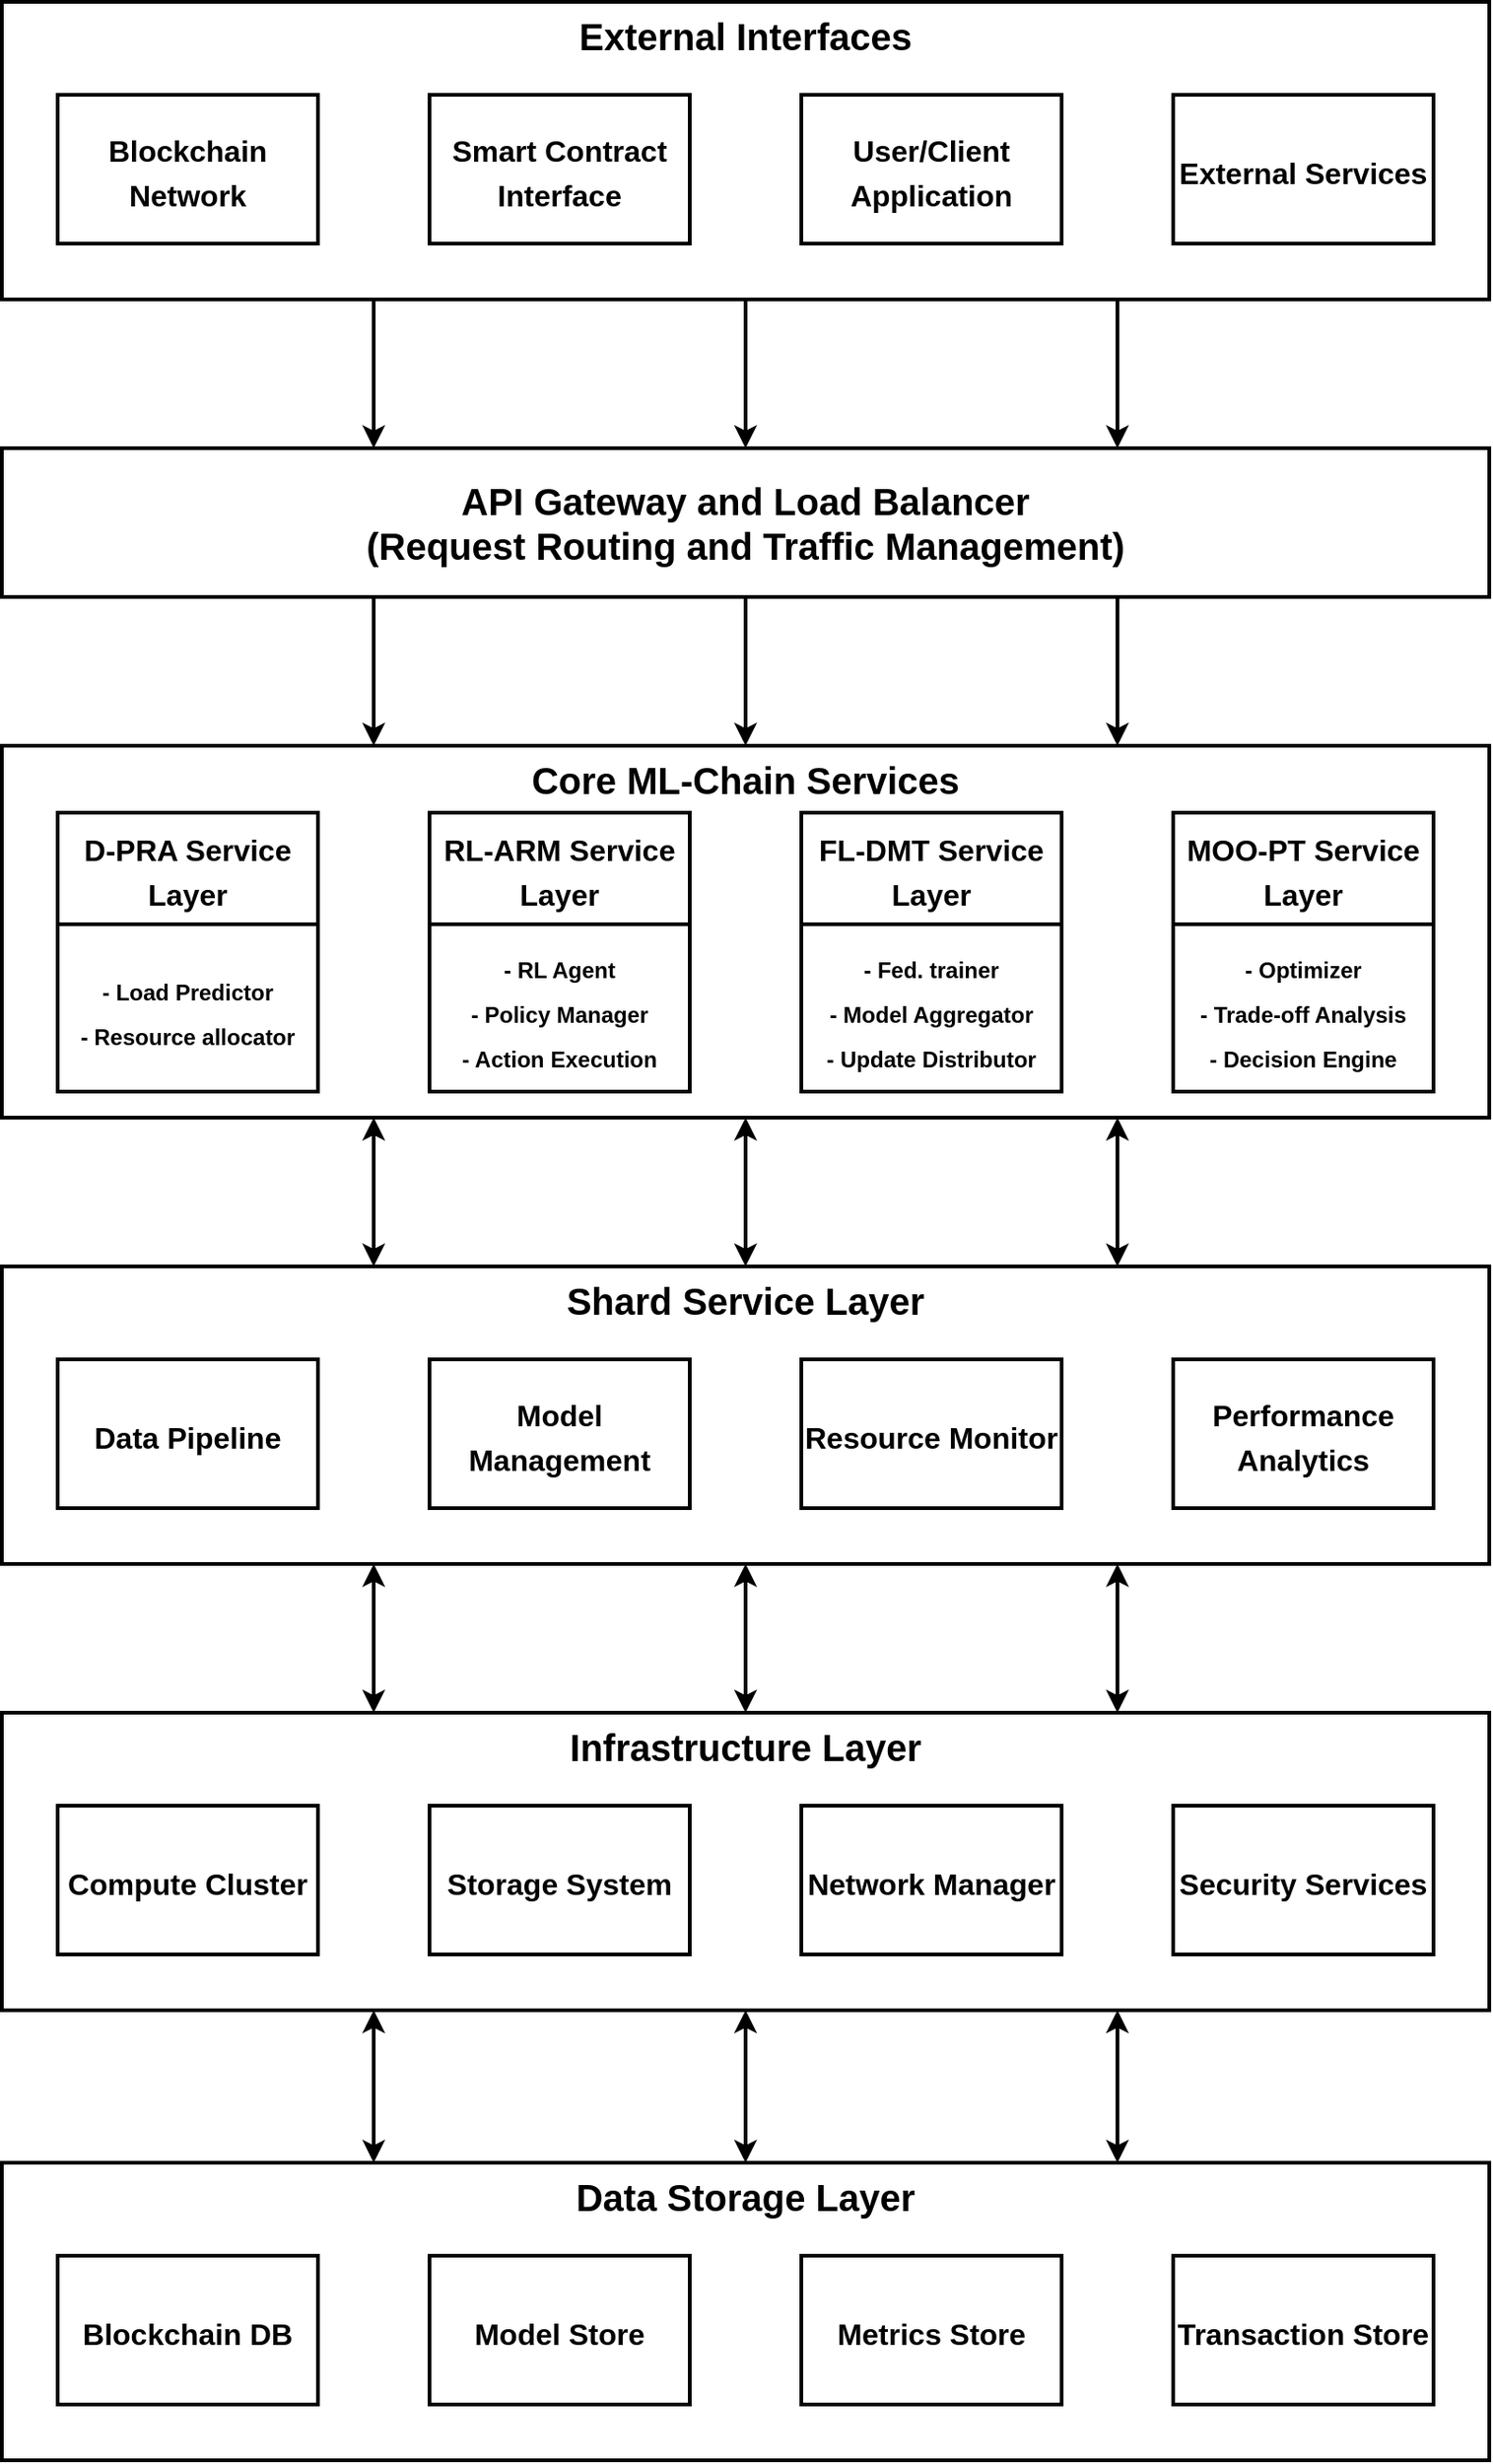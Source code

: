 <mxfile version="26.0.13">
  <diagram name="Page-1" id="UYFjqTbqg0fuEyXa1Zaf">
    <mxGraphModel dx="2004" dy="1062" grid="1" gridSize="10" guides="1" tooltips="1" connect="1" arrows="1" fold="1" page="1" pageScale="1" pageWidth="827" pageHeight="1169" math="0" shadow="0">
      <root>
        <mxCell id="0" />
        <mxCell id="1" parent="0" />
        <mxCell id="T6drmKnqL6TJFt0mdkRS-11" style="edgeStyle=orthogonalEdgeStyle;rounded=0;orthogonalLoop=1;jettySize=auto;html=1;exitX=0.5;exitY=1;exitDx=0;exitDy=0;strokeWidth=2;" edge="1" parent="1" source="T6drmKnqL6TJFt0mdkRS-1" target="T6drmKnqL6TJFt0mdkRS-10">
          <mxGeometry relative="1" as="geometry" />
        </mxCell>
        <mxCell id="T6drmKnqL6TJFt0mdkRS-12" style="edgeStyle=orthogonalEdgeStyle;rounded=0;orthogonalLoop=1;jettySize=auto;html=1;exitX=0.75;exitY=1;exitDx=0;exitDy=0;entryX=0.75;entryY=0;entryDx=0;entryDy=0;strokeWidth=2;" edge="1" parent="1" source="T6drmKnqL6TJFt0mdkRS-1" target="T6drmKnqL6TJFt0mdkRS-10">
          <mxGeometry relative="1" as="geometry" />
        </mxCell>
        <mxCell id="T6drmKnqL6TJFt0mdkRS-13" style="edgeStyle=orthogonalEdgeStyle;rounded=0;orthogonalLoop=1;jettySize=auto;html=1;exitX=0.25;exitY=1;exitDx=0;exitDy=0;entryX=0.25;entryY=0;entryDx=0;entryDy=0;strokeWidth=2;" edge="1" parent="1" source="T6drmKnqL6TJFt0mdkRS-1" target="T6drmKnqL6TJFt0mdkRS-10">
          <mxGeometry relative="1" as="geometry" />
        </mxCell>
        <mxCell id="T6drmKnqL6TJFt0mdkRS-1" value="External Interfaces" style="rounded=0;whiteSpace=wrap;html=1;fontSize=20;fontStyle=1;verticalAlign=top;strokeWidth=2;labelBorderColor=none;textShadow=0;glass=0;shadow=0;" vertex="1" parent="1">
          <mxGeometry x="14" y="40" width="800" height="160" as="geometry" />
        </mxCell>
        <mxCell id="T6drmKnqL6TJFt0mdkRS-2" value="&lt;font style=&quot;font-size: 16px;&quot;&gt;Blockchain Network&lt;/font&gt;" style="rounded=0;whiteSpace=wrap;html=1;fontSize=20;fontStyle=1;shadow=0;glass=0;strokeWidth=2;" vertex="1" parent="1">
          <mxGeometry x="44" y="90" width="140" height="80" as="geometry" />
        </mxCell>
        <mxCell id="T6drmKnqL6TJFt0mdkRS-7" value="&lt;font style=&quot;font-size: 16px;&quot;&gt;Smart Contract Interface&lt;/font&gt;" style="rounded=0;whiteSpace=wrap;html=1;fontSize=20;fontStyle=1;shadow=0;glass=0;strokeWidth=2;" vertex="1" parent="1">
          <mxGeometry x="244" y="90" width="140" height="80" as="geometry" />
        </mxCell>
        <mxCell id="T6drmKnqL6TJFt0mdkRS-8" value="&lt;font style=&quot;font-size: 16px;&quot;&gt;User/Client Application&lt;/font&gt;" style="rounded=0;whiteSpace=wrap;html=1;fontSize=20;fontStyle=1;shadow=0;glass=0;strokeWidth=2;" vertex="1" parent="1">
          <mxGeometry x="444" y="90" width="140" height="80" as="geometry" />
        </mxCell>
        <mxCell id="T6drmKnqL6TJFt0mdkRS-9" value="&lt;font style=&quot;font-size: 16px;&quot;&gt;External Services&lt;/font&gt;" style="rounded=0;whiteSpace=wrap;html=1;fontSize=20;fontStyle=1;shadow=0;glass=0;strokeWidth=2;" vertex="1" parent="1">
          <mxGeometry x="644" y="90" width="140" height="80" as="geometry" />
        </mxCell>
        <mxCell id="T6drmKnqL6TJFt0mdkRS-15" style="edgeStyle=orthogonalEdgeStyle;rounded=0;orthogonalLoop=1;jettySize=auto;html=1;exitX=0.25;exitY=1;exitDx=0;exitDy=0;entryX=0.25;entryY=0;entryDx=0;entryDy=0;strokeWidth=2;" edge="1" parent="1" source="T6drmKnqL6TJFt0mdkRS-10" target="T6drmKnqL6TJFt0mdkRS-14">
          <mxGeometry relative="1" as="geometry" />
        </mxCell>
        <mxCell id="T6drmKnqL6TJFt0mdkRS-16" style="edgeStyle=orthogonalEdgeStyle;rounded=0;orthogonalLoop=1;jettySize=auto;html=1;exitX=0.5;exitY=1;exitDx=0;exitDy=0;entryX=0.5;entryY=0;entryDx=0;entryDy=0;strokeWidth=2;" edge="1" parent="1" source="T6drmKnqL6TJFt0mdkRS-10" target="T6drmKnqL6TJFt0mdkRS-14">
          <mxGeometry relative="1" as="geometry" />
        </mxCell>
        <mxCell id="T6drmKnqL6TJFt0mdkRS-17" style="edgeStyle=orthogonalEdgeStyle;rounded=0;orthogonalLoop=1;jettySize=auto;html=1;exitX=0.75;exitY=1;exitDx=0;exitDy=0;entryX=0.75;entryY=0;entryDx=0;entryDy=0;strokeWidth=2;" edge="1" parent="1" source="T6drmKnqL6TJFt0mdkRS-10" target="T6drmKnqL6TJFt0mdkRS-14">
          <mxGeometry relative="1" as="geometry" />
        </mxCell>
        <mxCell id="T6drmKnqL6TJFt0mdkRS-10" value="API Gateway and Load Balancer&lt;br&gt;(Request Routing and Traffic Management)" style="rounded=0;whiteSpace=wrap;html=1;fontSize=20;fontStyle=1;verticalAlign=middle;strokeWidth=2;labelPosition=center;verticalLabelPosition=middle;align=center;labelBackgroundColor=none;labelBorderColor=none;textShadow=0;" vertex="1" parent="1">
          <mxGeometry x="14" y="280" width="800" height="80" as="geometry" />
        </mxCell>
        <mxCell id="T6drmKnqL6TJFt0mdkRS-71" style="edgeStyle=orthogonalEdgeStyle;rounded=0;orthogonalLoop=1;jettySize=auto;html=1;exitX=0.25;exitY=1;exitDx=0;exitDy=0;entryX=0.25;entryY=0;entryDx=0;entryDy=0;strokeWidth=2;startArrow=classic;startFill=1;" edge="1" parent="1" source="T6drmKnqL6TJFt0mdkRS-14" target="T6drmKnqL6TJFt0mdkRS-55">
          <mxGeometry relative="1" as="geometry" />
        </mxCell>
        <mxCell id="T6drmKnqL6TJFt0mdkRS-72" style="edgeStyle=orthogonalEdgeStyle;rounded=0;orthogonalLoop=1;jettySize=auto;html=1;exitX=0.5;exitY=1;exitDx=0;exitDy=0;entryX=0.5;entryY=0;entryDx=0;entryDy=0;strokeWidth=2;startArrow=classic;startFill=1;" edge="1" parent="1" source="T6drmKnqL6TJFt0mdkRS-14" target="T6drmKnqL6TJFt0mdkRS-55">
          <mxGeometry relative="1" as="geometry" />
        </mxCell>
        <mxCell id="T6drmKnqL6TJFt0mdkRS-73" style="edgeStyle=orthogonalEdgeStyle;rounded=0;orthogonalLoop=1;jettySize=auto;html=1;exitX=0.75;exitY=1;exitDx=0;exitDy=0;entryX=0.75;entryY=0;entryDx=0;entryDy=0;strokeWidth=2;startArrow=classic;startFill=1;" edge="1" parent="1" source="T6drmKnqL6TJFt0mdkRS-14" target="T6drmKnqL6TJFt0mdkRS-55">
          <mxGeometry relative="1" as="geometry" />
        </mxCell>
        <mxCell id="T6drmKnqL6TJFt0mdkRS-14" value="Core ML-Chain Services" style="rounded=0;whiteSpace=wrap;html=1;fontSize=20;fontStyle=1;verticalAlign=top;strokeWidth=2;labelPosition=center;verticalLabelPosition=middle;align=center;labelBackgroundColor=none;labelBorderColor=none;textShadow=0;" vertex="1" parent="1">
          <mxGeometry x="14" y="440" width="800" height="200" as="geometry" />
        </mxCell>
        <mxCell id="T6drmKnqL6TJFt0mdkRS-44" value="&lt;font style=&quot;font-size: 16px;&quot;&gt;D-PRA Service Layer&lt;/font&gt;" style="rounded=0;whiteSpace=wrap;html=1;fontSize=20;fontStyle=1;shadow=0;glass=0;strokeWidth=2;verticalAlign=middle;" vertex="1" parent="1">
          <mxGeometry x="44" y="476" width="140" height="60" as="geometry" />
        </mxCell>
        <mxCell id="T6drmKnqL6TJFt0mdkRS-45" value="&lt;font style=&quot;font-size: 16px;&quot;&gt;RL-ARM Service Layer&lt;/font&gt;" style="rounded=0;whiteSpace=wrap;html=1;fontSize=20;fontStyle=1;shadow=0;glass=0;strokeWidth=2;verticalAlign=middle;" vertex="1" parent="1">
          <mxGeometry x="244" y="476" width="140" height="60" as="geometry" />
        </mxCell>
        <mxCell id="T6drmKnqL6TJFt0mdkRS-46" value="&lt;font style=&quot;font-size: 16px;&quot;&gt;FL-DMT Service Layer&lt;/font&gt;" style="rounded=0;whiteSpace=wrap;html=1;fontSize=20;fontStyle=1;shadow=0;glass=0;strokeWidth=2;verticalAlign=middle;" vertex="1" parent="1">
          <mxGeometry x="444" y="476" width="140" height="60" as="geometry" />
        </mxCell>
        <mxCell id="T6drmKnqL6TJFt0mdkRS-47" value="&lt;font style=&quot;font-size: 16px;&quot;&gt;MOO-PT Service Layer&lt;/font&gt;" style="rounded=0;whiteSpace=wrap;html=1;fontSize=20;fontStyle=1;shadow=0;glass=0;strokeWidth=2;verticalAlign=middle;" vertex="1" parent="1">
          <mxGeometry x="644" y="476" width="140" height="60" as="geometry" />
        </mxCell>
        <mxCell id="T6drmKnqL6TJFt0mdkRS-49" value="&lt;span style=&quot;font-size: 12px;&quot;&gt;- RL Agent&lt;/span&gt;&lt;div&gt;&lt;span style=&quot;font-size: 12px;&quot;&gt;- Policy Manager&lt;/span&gt;&lt;/div&gt;&lt;div&gt;&lt;span style=&quot;font-size: 12px;&quot;&gt;- Action Execution&lt;/span&gt;&lt;/div&gt;" style="rounded=0;whiteSpace=wrap;html=1;fontSize=20;fontStyle=1;shadow=0;glass=0;strokeWidth=2;verticalAlign=middle;" vertex="1" parent="1">
          <mxGeometry x="244" y="536" width="140" height="90" as="geometry" />
        </mxCell>
        <mxCell id="T6drmKnqL6TJFt0mdkRS-52" value="&lt;span style=&quot;color: light-dark(rgb(0, 0, 0), rgb(255, 255, 255)); background-color: transparent; font-size: 12px;&quot;&gt;- Load Predictor&lt;/span&gt;&lt;br style=&quot;font-size: 16px;&quot;&gt;&lt;span style=&quot;color: light-dark(rgb(0, 0, 0), rgb(255, 255, 255)); background-color: transparent; font-size: 12px;&quot;&gt;- Resource allocator&lt;/span&gt;" style="rounded=0;whiteSpace=wrap;html=1;fontSize=20;fontStyle=1;shadow=0;glass=0;strokeWidth=2;verticalAlign=middle;" vertex="1" parent="1">
          <mxGeometry x="44" y="536" width="140" height="90" as="geometry" />
        </mxCell>
        <mxCell id="T6drmKnqL6TJFt0mdkRS-53" value="&lt;span style=&quot;font-size: 12px;&quot;&gt;- Fed. trainer&lt;/span&gt;&lt;div&gt;&lt;span style=&quot;font-size: 12px;&quot;&gt;- Model Aggregator&lt;/span&gt;&lt;/div&gt;&lt;div&gt;&lt;span style=&quot;font-size: 12px;&quot;&gt;- Update Distributor&lt;/span&gt;&lt;/div&gt;" style="rounded=0;whiteSpace=wrap;html=1;fontSize=20;fontStyle=1;shadow=0;glass=0;strokeWidth=2;verticalAlign=middle;" vertex="1" parent="1">
          <mxGeometry x="444" y="536" width="140" height="90" as="geometry" />
        </mxCell>
        <mxCell id="T6drmKnqL6TJFt0mdkRS-54" value="&lt;span style=&quot;font-size: 12px;&quot;&gt;- Optimizer&lt;/span&gt;&lt;div&gt;&lt;span style=&quot;font-size: 12px;&quot;&gt;- Trade-off Analysis&lt;/span&gt;&lt;/div&gt;&lt;div&gt;&lt;span style=&quot;font-size: 12px;&quot;&gt;- Decision Engine&lt;/span&gt;&lt;/div&gt;" style="rounded=0;whiteSpace=wrap;html=1;fontSize=20;fontStyle=1;shadow=0;glass=0;strokeWidth=2;verticalAlign=middle;" vertex="1" parent="1">
          <mxGeometry x="644" y="536" width="140" height="90" as="geometry" />
        </mxCell>
        <mxCell id="T6drmKnqL6TJFt0mdkRS-76" style="edgeStyle=orthogonalEdgeStyle;rounded=0;orthogonalLoop=1;jettySize=auto;html=1;exitX=0.25;exitY=1;exitDx=0;exitDy=0;entryX=0.25;entryY=0;entryDx=0;entryDy=0;startArrow=classic;startFill=1;strokeWidth=2;" edge="1" parent="1" source="T6drmKnqL6TJFt0mdkRS-55" target="T6drmKnqL6TJFt0mdkRS-60">
          <mxGeometry relative="1" as="geometry" />
        </mxCell>
        <mxCell id="T6drmKnqL6TJFt0mdkRS-77" style="edgeStyle=orthogonalEdgeStyle;rounded=0;orthogonalLoop=1;jettySize=auto;html=1;exitX=0.5;exitY=1;exitDx=0;exitDy=0;startArrow=classic;startFill=1;strokeWidth=2;" edge="1" parent="1" source="T6drmKnqL6TJFt0mdkRS-55" target="T6drmKnqL6TJFt0mdkRS-60">
          <mxGeometry relative="1" as="geometry" />
        </mxCell>
        <mxCell id="T6drmKnqL6TJFt0mdkRS-78" style="edgeStyle=orthogonalEdgeStyle;rounded=0;orthogonalLoop=1;jettySize=auto;html=1;exitX=0.75;exitY=1;exitDx=0;exitDy=0;entryX=0.75;entryY=0;entryDx=0;entryDy=0;startArrow=classic;startFill=1;strokeWidth=2;" edge="1" parent="1" source="T6drmKnqL6TJFt0mdkRS-55" target="T6drmKnqL6TJFt0mdkRS-60">
          <mxGeometry relative="1" as="geometry" />
        </mxCell>
        <mxCell id="T6drmKnqL6TJFt0mdkRS-55" value="Shard Service Layer" style="rounded=0;whiteSpace=wrap;html=1;fontSize=20;fontStyle=1;verticalAlign=top;strokeWidth=2;labelBorderColor=none;textShadow=0;glass=0;shadow=0;" vertex="1" parent="1">
          <mxGeometry x="14" y="720" width="800" height="160" as="geometry" />
        </mxCell>
        <mxCell id="T6drmKnqL6TJFt0mdkRS-56" value="&lt;font style=&quot;font-size: 16px;&quot;&gt;Data Pipeline&lt;/font&gt;" style="rounded=0;whiteSpace=wrap;html=1;fontSize=20;fontStyle=1;shadow=0;glass=0;strokeWidth=2;" vertex="1" parent="1">
          <mxGeometry x="44" y="770" width="140" height="80" as="geometry" />
        </mxCell>
        <mxCell id="T6drmKnqL6TJFt0mdkRS-57" value="&lt;font style=&quot;font-size: 16px;&quot;&gt;Model Management&lt;/font&gt;" style="rounded=0;whiteSpace=wrap;html=1;fontSize=20;fontStyle=1;shadow=0;glass=0;strokeWidth=2;" vertex="1" parent="1">
          <mxGeometry x="244" y="770" width="140" height="80" as="geometry" />
        </mxCell>
        <mxCell id="T6drmKnqL6TJFt0mdkRS-58" value="&lt;span style=&quot;font-size: 16px;&quot;&gt;Resource Monitor&lt;/span&gt;" style="rounded=0;whiteSpace=wrap;html=1;fontSize=20;fontStyle=1;shadow=0;glass=0;strokeWidth=2;" vertex="1" parent="1">
          <mxGeometry x="444" y="770" width="140" height="80" as="geometry" />
        </mxCell>
        <mxCell id="T6drmKnqL6TJFt0mdkRS-59" value="&lt;font style=&quot;font-size: 16px;&quot;&gt;Performance Analytics&lt;/font&gt;" style="rounded=0;whiteSpace=wrap;html=1;fontSize=20;fontStyle=1;shadow=0;glass=0;strokeWidth=2;" vertex="1" parent="1">
          <mxGeometry x="644" y="770" width="140" height="80" as="geometry" />
        </mxCell>
        <mxCell id="T6drmKnqL6TJFt0mdkRS-79" style="edgeStyle=orthogonalEdgeStyle;rounded=0;orthogonalLoop=1;jettySize=auto;html=1;exitX=0.25;exitY=1;exitDx=0;exitDy=0;entryX=0.25;entryY=0;entryDx=0;entryDy=0;startArrow=classic;startFill=1;strokeWidth=2;" edge="1" parent="1" source="T6drmKnqL6TJFt0mdkRS-60" target="T6drmKnqL6TJFt0mdkRS-65">
          <mxGeometry relative="1" as="geometry" />
        </mxCell>
        <mxCell id="T6drmKnqL6TJFt0mdkRS-80" style="edgeStyle=orthogonalEdgeStyle;rounded=0;orthogonalLoop=1;jettySize=auto;html=1;exitX=0.5;exitY=1;exitDx=0;exitDy=0;entryX=0.5;entryY=0;entryDx=0;entryDy=0;startArrow=classic;startFill=1;strokeWidth=2;" edge="1" parent="1" source="T6drmKnqL6TJFt0mdkRS-60" target="T6drmKnqL6TJFt0mdkRS-65">
          <mxGeometry relative="1" as="geometry" />
        </mxCell>
        <mxCell id="T6drmKnqL6TJFt0mdkRS-81" style="edgeStyle=orthogonalEdgeStyle;rounded=0;orthogonalLoop=1;jettySize=auto;html=1;exitX=0.75;exitY=1;exitDx=0;exitDy=0;entryX=0.75;entryY=0;entryDx=0;entryDy=0;startArrow=classic;startFill=1;strokeWidth=2;" edge="1" parent="1" source="T6drmKnqL6TJFt0mdkRS-60" target="T6drmKnqL6TJFt0mdkRS-65">
          <mxGeometry relative="1" as="geometry" />
        </mxCell>
        <mxCell id="T6drmKnqL6TJFt0mdkRS-60" value="Infrastructure Layer" style="rounded=0;whiteSpace=wrap;html=1;fontSize=20;fontStyle=1;verticalAlign=top;strokeWidth=2;labelBorderColor=none;textShadow=0;glass=0;shadow=0;" vertex="1" parent="1">
          <mxGeometry x="14" y="960" width="800" height="160" as="geometry" />
        </mxCell>
        <mxCell id="T6drmKnqL6TJFt0mdkRS-61" value="&lt;font style=&quot;font-size: 16px;&quot;&gt;Compute Cluster&lt;/font&gt;" style="rounded=0;whiteSpace=wrap;html=1;fontSize=20;fontStyle=1;shadow=0;glass=0;strokeWidth=2;" vertex="1" parent="1">
          <mxGeometry x="44" y="1010" width="140" height="80" as="geometry" />
        </mxCell>
        <mxCell id="T6drmKnqL6TJFt0mdkRS-62" value="&lt;font style=&quot;font-size: 16px;&quot;&gt;Storage System&lt;/font&gt;" style="rounded=0;whiteSpace=wrap;html=1;fontSize=20;fontStyle=1;shadow=0;glass=0;strokeWidth=2;" vertex="1" parent="1">
          <mxGeometry x="244" y="1010" width="140" height="80" as="geometry" />
        </mxCell>
        <mxCell id="T6drmKnqL6TJFt0mdkRS-63" value="&lt;font style=&quot;font-size: 16px;&quot;&gt;Network Manager&lt;/font&gt;" style="rounded=0;whiteSpace=wrap;html=1;fontSize=20;fontStyle=1;shadow=0;glass=0;strokeWidth=2;" vertex="1" parent="1">
          <mxGeometry x="444" y="1010" width="140" height="80" as="geometry" />
        </mxCell>
        <mxCell id="T6drmKnqL6TJFt0mdkRS-64" value="&lt;font style=&quot;font-size: 16px;&quot;&gt;Security Services&lt;/font&gt;" style="rounded=0;whiteSpace=wrap;html=1;fontSize=20;fontStyle=1;shadow=0;glass=0;strokeWidth=2;" vertex="1" parent="1">
          <mxGeometry x="644" y="1010" width="140" height="80" as="geometry" />
        </mxCell>
        <mxCell id="T6drmKnqL6TJFt0mdkRS-65" value="Data Storage Layer" style="rounded=0;whiteSpace=wrap;html=1;fontSize=20;fontStyle=1;verticalAlign=top;strokeWidth=2;labelBorderColor=none;textShadow=0;glass=0;shadow=0;" vertex="1" parent="1">
          <mxGeometry x="14" y="1202" width="800" height="160" as="geometry" />
        </mxCell>
        <mxCell id="T6drmKnqL6TJFt0mdkRS-66" value="&lt;font style=&quot;font-size: 16px;&quot;&gt;Blockchain DB&lt;/font&gt;" style="rounded=0;whiteSpace=wrap;html=1;fontSize=20;fontStyle=1;shadow=0;glass=0;strokeWidth=2;" vertex="1" parent="1">
          <mxGeometry x="44" y="1252" width="140" height="80" as="geometry" />
        </mxCell>
        <mxCell id="T6drmKnqL6TJFt0mdkRS-67" value="&lt;font style=&quot;font-size: 16px;&quot;&gt;Model Store&lt;/font&gt;" style="rounded=0;whiteSpace=wrap;html=1;fontSize=20;fontStyle=1;shadow=0;glass=0;strokeWidth=2;" vertex="1" parent="1">
          <mxGeometry x="244" y="1252" width="140" height="80" as="geometry" />
        </mxCell>
        <mxCell id="T6drmKnqL6TJFt0mdkRS-68" value="&lt;font style=&quot;font-size: 16px;&quot;&gt;Metrics Store&lt;/font&gt;" style="rounded=0;whiteSpace=wrap;html=1;fontSize=20;fontStyle=1;shadow=0;glass=0;strokeWidth=2;" vertex="1" parent="1">
          <mxGeometry x="444" y="1252" width="140" height="80" as="geometry" />
        </mxCell>
        <mxCell id="T6drmKnqL6TJFt0mdkRS-69" value="&lt;font style=&quot;font-size: 16px;&quot;&gt;Transaction Store&lt;/font&gt;" style="rounded=0;whiteSpace=wrap;html=1;fontSize=20;fontStyle=1;shadow=0;glass=0;strokeWidth=2;" vertex="1" parent="1">
          <mxGeometry x="644" y="1252" width="140" height="80" as="geometry" />
        </mxCell>
      </root>
    </mxGraphModel>
  </diagram>
</mxfile>

